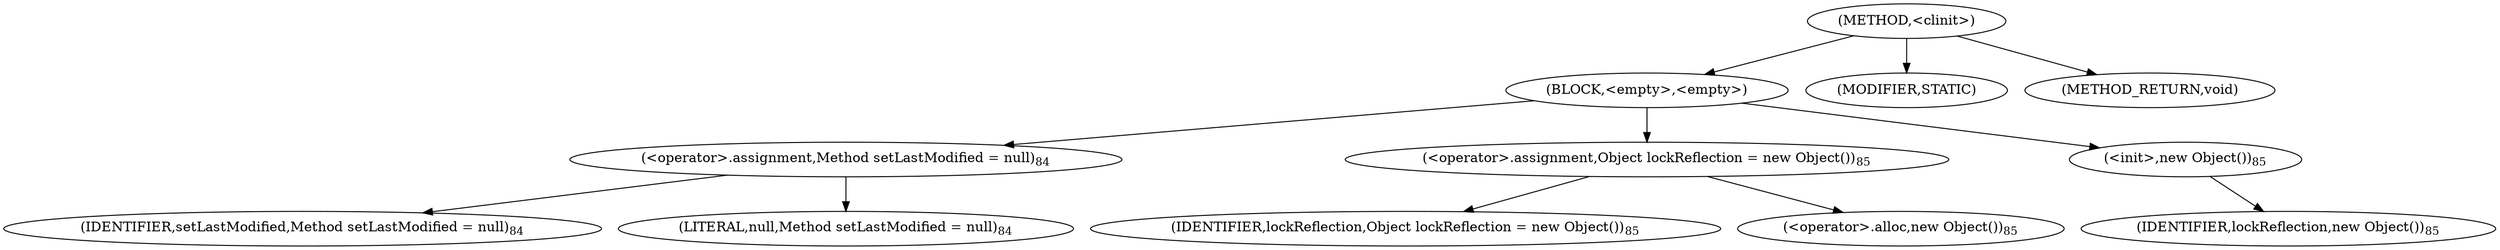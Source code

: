 digraph "&lt;clinit&gt;" {  
"389" [label = <(METHOD,&lt;clinit&gt;)> ]
"390" [label = <(BLOCK,&lt;empty&gt;,&lt;empty&gt;)> ]
"391" [label = <(&lt;operator&gt;.assignment,Method setLastModified = null)<SUB>84</SUB>> ]
"392" [label = <(IDENTIFIER,setLastModified,Method setLastModified = null)<SUB>84</SUB>> ]
"393" [label = <(LITERAL,null,Method setLastModified = null)<SUB>84</SUB>> ]
"394" [label = <(&lt;operator&gt;.assignment,Object lockReflection = new Object())<SUB>85</SUB>> ]
"395" [label = <(IDENTIFIER,lockReflection,Object lockReflection = new Object())<SUB>85</SUB>> ]
"396" [label = <(&lt;operator&gt;.alloc,new Object())<SUB>85</SUB>> ]
"397" [label = <(&lt;init&gt;,new Object())<SUB>85</SUB>> ]
"3" [label = <(IDENTIFIER,lockReflection,new Object())<SUB>85</SUB>> ]
"398" [label = <(MODIFIER,STATIC)> ]
"399" [label = <(METHOD_RETURN,void)> ]
  "389" -> "390" 
  "389" -> "398" 
  "389" -> "399" 
  "390" -> "391" 
  "390" -> "394" 
  "390" -> "397" 
  "391" -> "392" 
  "391" -> "393" 
  "394" -> "395" 
  "394" -> "396" 
  "397" -> "3" 
}
